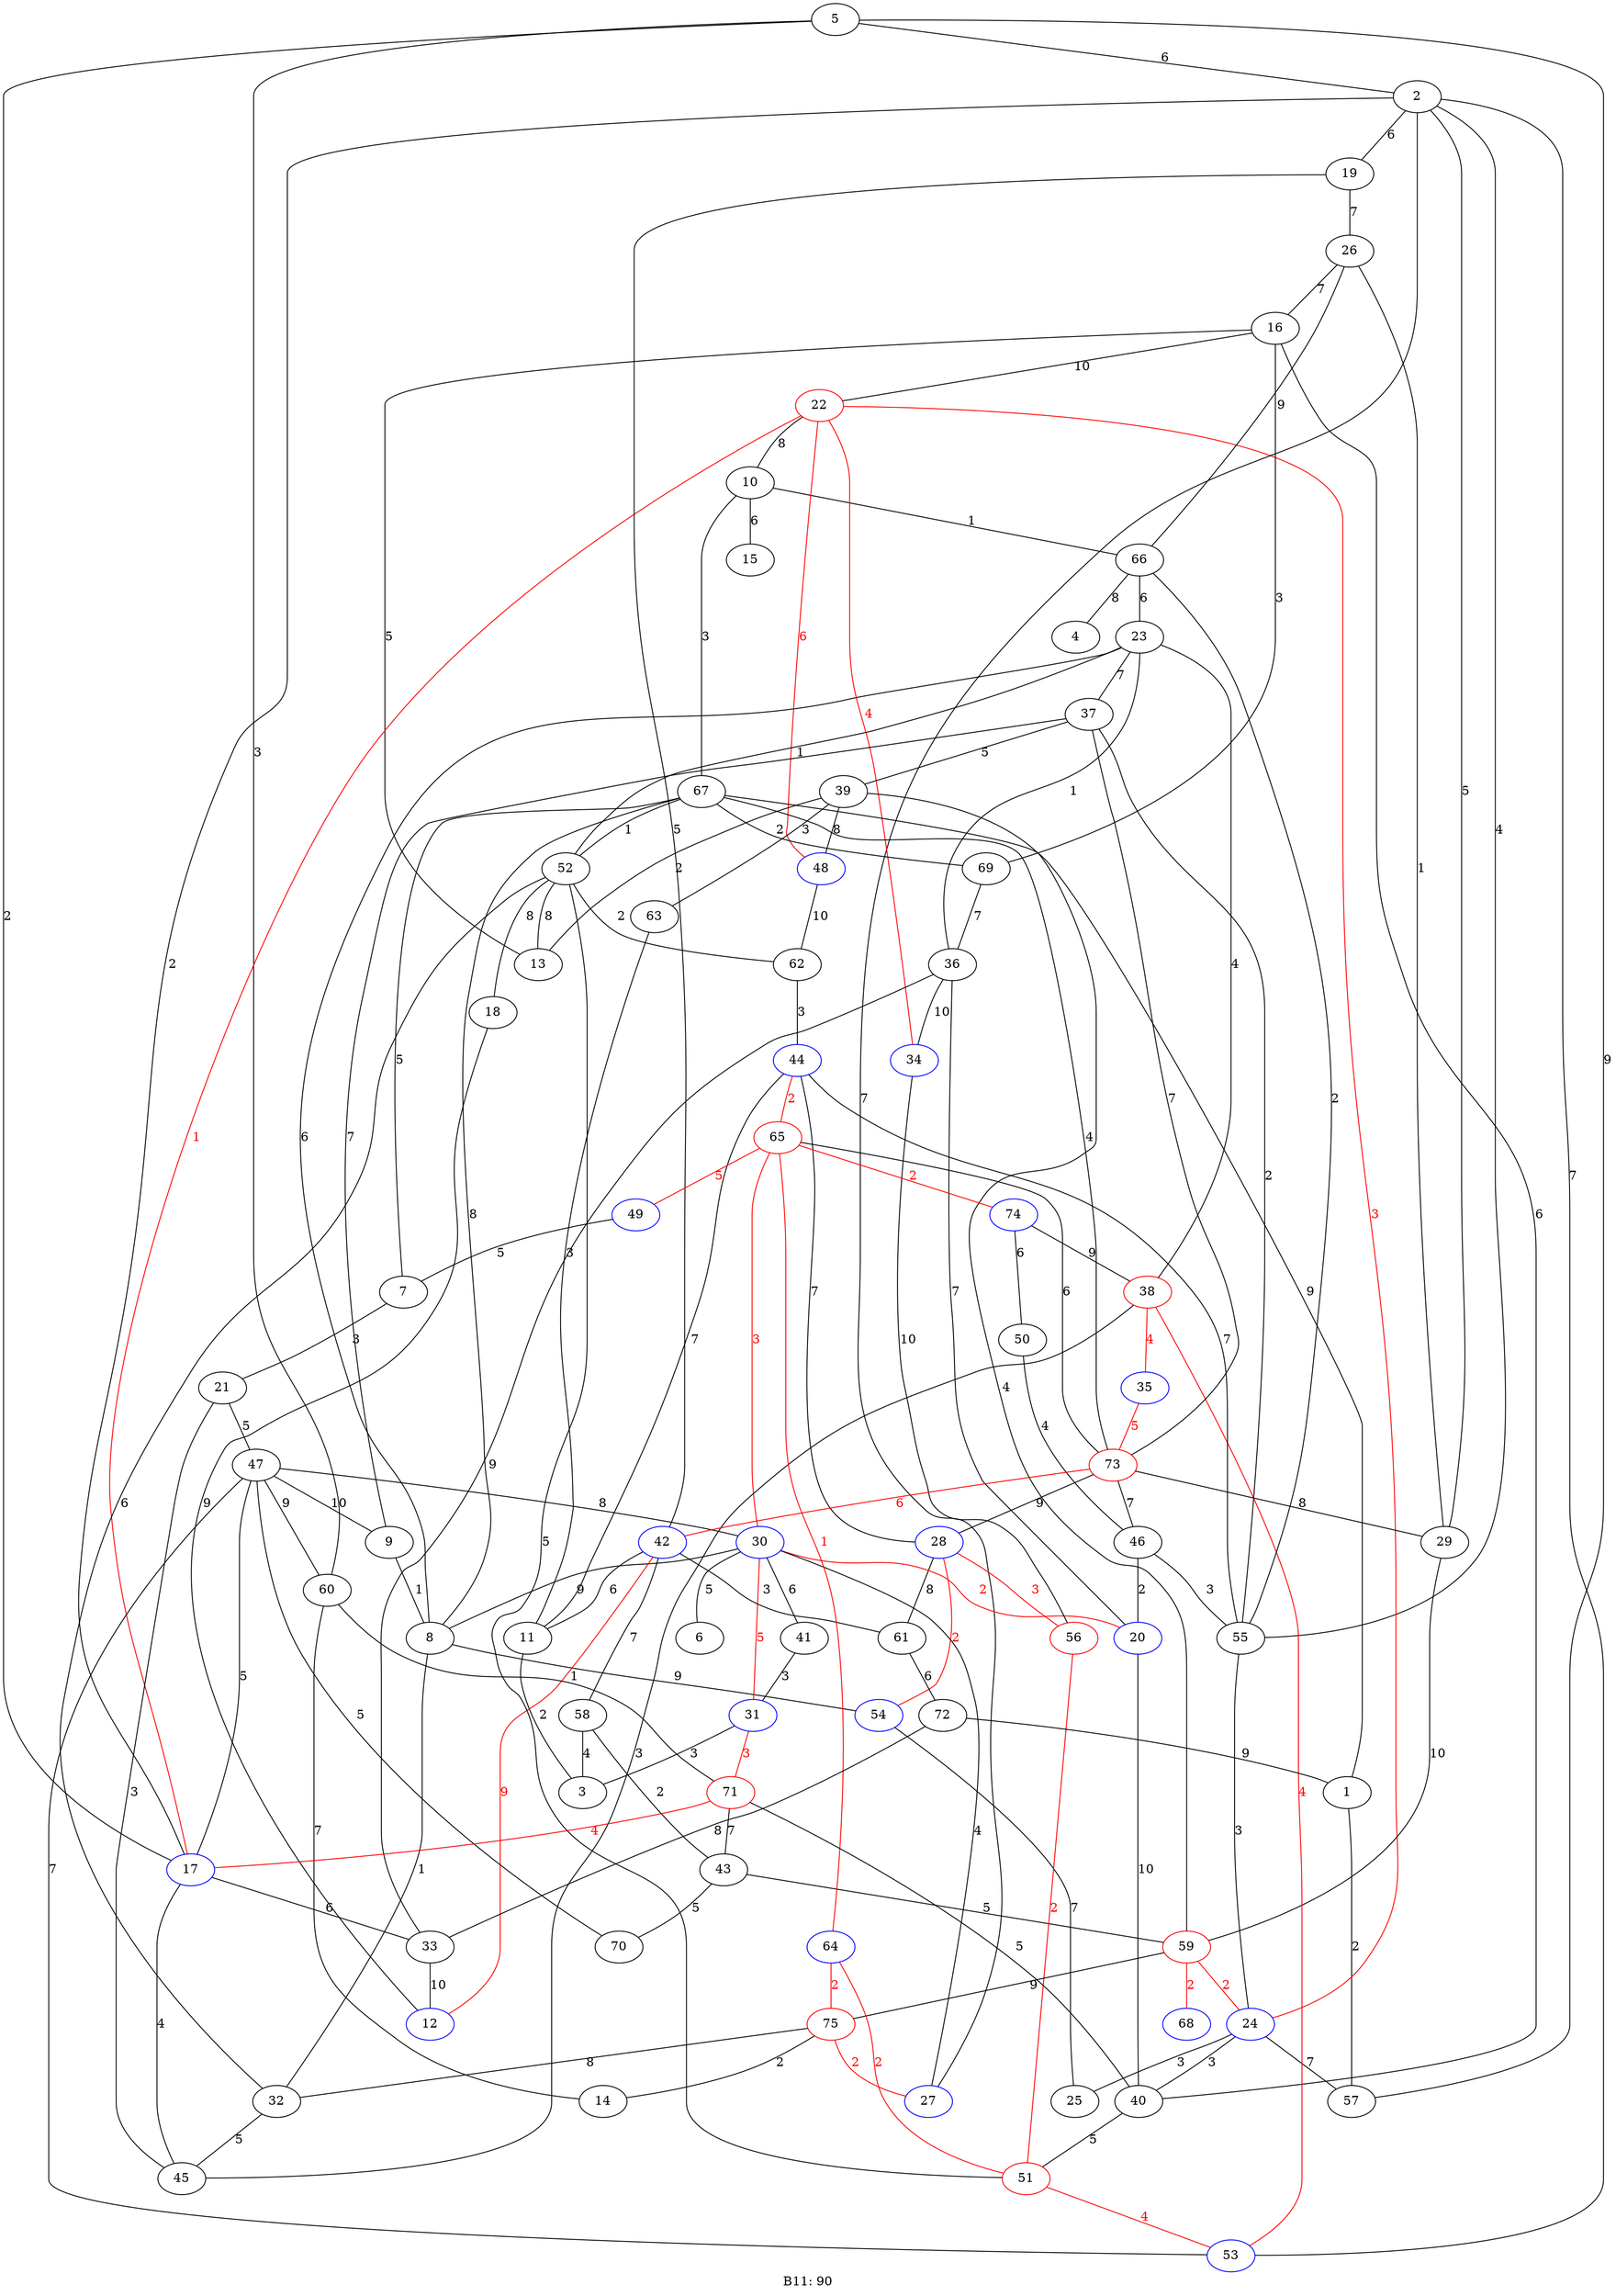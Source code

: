 strict graph G {
  label="B11: 90";
  1 [ ];
  2 [ ];
  3 [ ];
  4 [ ];
  5 [ ];
  6 [ ];
  7 [ ];
  8 [ ];
  9 [ ];
  10 [ ];
  11 [ ];
  12 [ color="blue" ];
  13 [ ];
  14 [ ];
  15 [ ];
  16 [ ];
  17 [ color="blue" ];
  18 [ ];
  19 [ ];
  20 [ color="blue" ];
  21 [ ];
  22 [ color="red" ];
  23 [ ];
  24 [ color="blue" ];
  25 [ ];
  26 [ ];
  27 [ color="blue" ];
  28 [ color="blue" ];
  29 [ ];
  30 [ color="blue" ];
  31 [ color="blue" ];
  32 [ ];
  33 [ ];
  34 [ color="blue" ];
  35 [ color="blue" ];
  36 [ ];
  37 [ ];
  38 [ color="red" ];
  39 [ ];
  40 [ ];
  41 [ ];
  42 [ color="blue" ];
  43 [ ];
  44 [ color="blue" ];
  45 [ ];
  46 [ ];
  47 [ ];
  48 [ color="blue" ];
  49 [ color="blue" ];
  50 [ ];
  51 [ color="red" ];
  52 [ ];
  53 [ color="blue" ];
  54 [ color="blue" ];
  55 [ ];
  56 [ color="red" ];
  57 [ ];
  58 [ ];
  59 [ color="red" ];
  60 [ ];
  61 [ ];
  62 [ ];
  63 [ ];
  64 [ color="blue" ];
  65 [ color="red" ];
  66 [ ];
  67 [ ];
  68 [ color="blue" ];
  69 [ ];
  70 [ ];
  71 [ color="red" ];
  72 [ ];
  73 [ color="red" ];
  74 [ color="blue" ];
  75 [ color="red" ];
  1 -- 57 [ label="2" ];
  2 -- 19 [ label="6" ];
  2 -- 29 [ label="5" ];
  2 -- 55 [ label="4" ];
  5 -- 2 [ label="6" ];
  5 -- 57 [ label="9" ];
  5 -- 60 [ label="3" ];
  7 -- 21 [ label="3" ];
  8 -- 23 [ label="6" ];
  8 -- 32 [ label="1" ];
  8 -- 54 [ label="9" ];
  9 -- 8 [ label="1" ];
  10 -- 15 [ label="6" ];
  10 -- 66 [ label="1" ];
  10 -- 67 [ label="3" ];
  11 -- 3 [ label="2" ];
  11 -- 44 [ label="7" ];
  13 -- 16 [ label="5" ];
  16 -- 22 [ label="10" ];
  16 -- 40 [ label="6" ];
  17 -- 2 [ label="2" ];
  17 -- 5 [ label="2" ];
  17 -- 22 [ color="red" fontcolor="red" label="1" ];
  17 -- 33 [ label="6" ];
  17 -- 45 [ label="4" ];
  17 -- 47 [ label="5" ];
  18 -- 12 [ label="9" ];
  19 -- 26 [ label="7" ];
  19 -- 42 [ label="5" ];
  20 -- 40 [ label="10" ];
  21 -- 45 [ label="3" ];
  21 -- 47 [ label="5" ];
  22 -- 10 [ label="8" ];
  22 -- 24 [ color="red" fontcolor="red" label="3" ];
  22 -- 48 [ color="red" fontcolor="red" label="6" ];
  23 -- 36 [ label="1" ];
  23 -- 37 [ label="7" ];
  23 -- 38 [ label="4" ];
  23 -- 52 [ label="1" ];
  24 -- 25 [ label="3" ];
  24 -- 40 [ label="3" ];
  24 -- 57 [ label="7" ];
  26 -- 16 [ label="7" ];
  27 -- 2 [ label="7" ];
  28 -- 44 [ label="7" ];
  28 -- 54 [ color="red" fontcolor="red" label="2" ];
  28 -- 56 [ color="red" fontcolor="red" label="3" ];
  28 -- 61 [ label="8" ];
  29 -- 26 [ label="1" ];
  29 -- 59 [ label="10" ];
  30 -- 6 [ label="5" ];
  30 -- 8 [ label="9" ];
  30 -- 20 [ color="red" fontcolor="red" label="2" ];
  30 -- 27 [ label="4" ];
  30 -- 31 [ color="red" fontcolor="red" label="5" ];
  30 -- 41 [ label="6" ];
  30 -- 65 [ color="red" fontcolor="red" label="3" ];
  31 -- 3 [ label="3" ];
  31 -- 71 [ color="red" fontcolor="red" label="3" ];
  32 -- 45 [ label="5" ];
  33 -- 12 [ label="10" ];
  34 -- 22 [ color="red" fontcolor="red" label="4" ];
  34 -- 56 [ label="10" ];
  35 -- 73 [ color="red" fontcolor="red" label="5" ];
  36 -- 20 [ label="7" ];
  36 -- 33 [ label="9" ];
  36 -- 34 [ label="10" ];
  37 -- 9 [ label="7" ];
  37 -- 39 [ label="5" ];
  37 -- 55 [ label="2" ];
  38 -- 35 [ color="red" fontcolor="red" label="4" ];
  38 -- 45 [ label="3" ];
  38 -- 53 [ color="red" fontcolor="red" label="4" ];
  39 -- 13 [ label="2" ];
  39 -- 48 [ label="8" ];
  39 -- 59 [ label="4" ];
  39 -- 63 [ label="3" ];
  40 -- 51 [ label="5" ];
  41 -- 31 [ label="3" ];
  42 -- 11 [ label="6" ];
  42 -- 12 [ color="red" fontcolor="red" label="9" ];
  42 -- 58 [ label="7" ];
  42 -- 61 [ label="3" ];
  43 -- 59 [ label="5" ];
  43 -- 70 [ label="5" ];
  44 -- 65 [ color="red" fontcolor="red" label="2" ];
  46 -- 20 [ label="2" ];
  46 -- 55 [ label="3" ];
  47 -- 9 [ label="10" ];
  47 -- 30 [ label="8" ];
  47 -- 53 [ label="7" ];
  47 -- 60 [ label="9" ];
  47 -- 70 [ label="5" ];
  48 -- 62 [ label="10" ];
  49 -- 7 [ label="5" ];
  50 -- 46 [ label="4" ];
  51 -- 53 [ color="red" fontcolor="red" label="4" ];
  52 -- 13 [ label="8" ];
  52 -- 18 [ label="8" ];
  52 -- 32 [ label="6" ];
  52 -- 51 [ label="5" ];
  52 -- 62 [ label="2" ];
  53 -- 2 [ label="7" ];
  54 -- 25 [ label="7" ];
  55 -- 24 [ label="3" ];
  55 -- 44 [ label="7" ];
  55 -- 66 [ label="2" ];
  56 -- 51 [ color="red" fontcolor="red" label="2" ];
  58 -- 3 [ label="4" ];
  58 -- 43 [ label="2" ];
  59 -- 24 [ color="red" fontcolor="red" label="2" ];
  59 -- 68 [ color="red" fontcolor="red" label="2" ];
  59 -- 75 [ label="9" ];
  60 -- 14 [ label="7" ];
  60 -- 71 [ label="1" ];
  61 -- 72 [ label="6" ];
  62 -- 44 [ label="3" ];
  63 -- 11 [ label="3" ];
  64 -- 51 [ color="red" fontcolor="red" label="2" ];
  64 -- 75 [ color="red" fontcolor="red" label="2" ];
  65 -- 49 [ color="red" fontcolor="red" label="5" ];
  65 -- 64 [ color="red" fontcolor="red" label="1" ];
  65 -- 74 [ color="red" fontcolor="red" label="2" ];
  66 -- 4 [ label="8" ];
  66 -- 23 [ label="6" ];
  66 -- 26 [ label="9" ];
  67 -- 1 [ label="9" ];
  67 -- 7 [ label="5" ];
  67 -- 8 [ label="8" ];
  67 -- 52 [ label="1" ];
  67 -- 69 [ label="2" ];
  67 -- 73 [ label="4" ];
  69 -- 16 [ label="3" ];
  69 -- 36 [ label="7" ];
  71 -- 17 [ color="red" fontcolor="red" label="4" ];
  71 -- 40 [ label="5" ];
  71 -- 43 [ label="7" ];
  72 -- 1 [ label="9" ];
  72 -- 33 [ label="8" ];
  73 -- 28 [ label="9" ];
  73 -- 29 [ label="8" ];
  73 -- 37 [ label="7" ];
  73 -- 42 [ color="red" fontcolor="red" label="6" ];
  73 -- 46 [ label="7" ];
  73 -- 65 [ label="6" ];
  74 -- 38 [ label="9" ];
  74 -- 50 [ label="6" ];
  75 -- 14 [ label="2" ];
  75 -- 27 [ color="red" fontcolor="red" label="2" ];
  75 -- 32 [ label="8" ];
}
